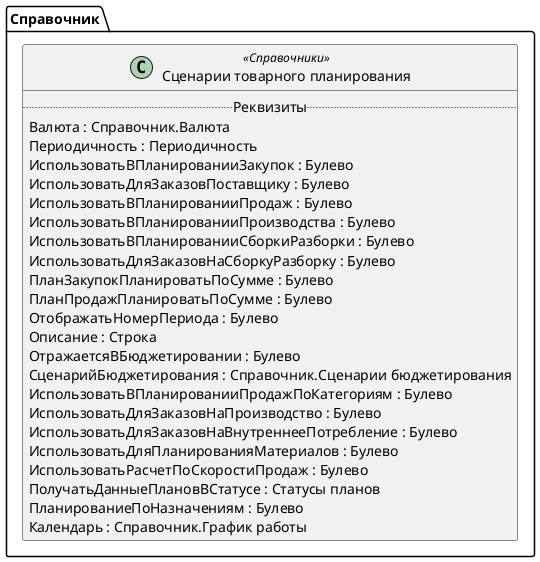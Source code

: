 ﻿@startuml СценарииТоварногоПланирования
'!include templates.wsd
'..\include templates.wsd
class Справочник.СценарииТоварногоПланирования as "Сценарии товарного планирования" <<Справочники>>
{
..Реквизиты..
Валюта : Справочник.Валюта
Периодичность : Периодичность
ИспользоватьВПланированииЗакупок : Булево
ИспользоватьДляЗаказовПоставщику : Булево
ИспользоватьВПланированииПродаж : Булево
ИспользоватьВПланированииПроизводства : Булево
ИспользоватьВПланированииСборкиРазборки : Булево
ИспользоватьДляЗаказовНаСборкуРазборку : Булево
ПланЗакупокПланироватьПоСумме : Булево
ПланПродажПланироватьПоСумме : Булево
ОтображатьНомерПериода : Булево
Описание : Строка
ОтражаетсяВБюджетировании : Булево
СценарийБюджетирования : Справочник.Сценарии бюджетирования
ИспользоватьВПланированииПродажПоКатегориям : Булево
ИспользоватьДляЗаказовНаПроизводство : Булево
ИспользоватьДляЗаказовНаВнутреннееПотребление : Булево
ИспользоватьДляПланированияМатериалов : Булево
ИспользоватьРасчетПоСкоростиПродаж : Булево
ПолучатьДанныеПлановВСтатусе : Статусы планов
ПланированиеПоНазначениям : Булево
Календарь : Справочник.График работы
}
@enduml
